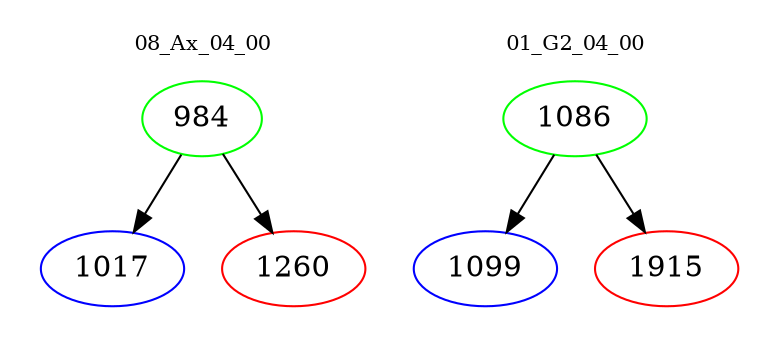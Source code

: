 digraph{
subgraph cluster_0 {
color = white
label = "08_Ax_04_00";
fontsize=10;
T0_984 [label="984", color="green"]
T0_984 -> T0_1017 [color="black"]
T0_1017 [label="1017", color="blue"]
T0_984 -> T0_1260 [color="black"]
T0_1260 [label="1260", color="red"]
}
subgraph cluster_1 {
color = white
label = "01_G2_04_00";
fontsize=10;
T1_1086 [label="1086", color="green"]
T1_1086 -> T1_1099 [color="black"]
T1_1099 [label="1099", color="blue"]
T1_1086 -> T1_1915 [color="black"]
T1_1915 [label="1915", color="red"]
}
}
